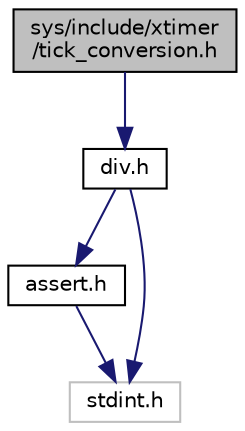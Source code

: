 digraph "sys/include/xtimer/tick_conversion.h"
{
 // LATEX_PDF_SIZE
  edge [fontname="Helvetica",fontsize="10",labelfontname="Helvetica",labelfontsize="10"];
  node [fontname="Helvetica",fontsize="10",shape=record];
  Node1 [label="sys/include/xtimer\l/tick_conversion.h",height=0.2,width=0.4,color="black", fillcolor="grey75", style="filled", fontcolor="black",tooltip="xtimer tick <-> seconds conversions for different values of XTIMER_HZ"];
  Node1 -> Node2 [color="midnightblue",fontsize="10",style="solid",fontname="Helvetica"];
  Node2 [label="div.h",height=0.2,width=0.4,color="black", fillcolor="white", style="filled",URL="$div_8h.html",tooltip=" "];
  Node2 -> Node3 [color="midnightblue",fontsize="10",style="solid",fontname="Helvetica"];
  Node3 [label="assert.h",height=0.2,width=0.4,color="black", fillcolor="white", style="filled",URL="$assert_8h.html",tooltip="POSIX.1-2008 compliant version of the assert macro."];
  Node3 -> Node4 [color="midnightblue",fontsize="10",style="solid",fontname="Helvetica"];
  Node4 [label="stdint.h",height=0.2,width=0.4,color="grey75", fillcolor="white", style="filled",tooltip=" "];
  Node2 -> Node4 [color="midnightblue",fontsize="10",style="solid",fontname="Helvetica"];
}
